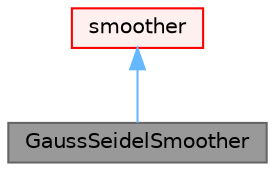 digraph "GaussSeidelSmoother"
{
 // LATEX_PDF_SIZE
  bgcolor="transparent";
  edge [fontname=Helvetica,fontsize=10,labelfontname=Helvetica,labelfontsize=10];
  node [fontname=Helvetica,fontsize=10,shape=box,height=0.2,width=0.4];
  Node1 [id="Node000001",label="GaussSeidelSmoother",height=0.2,width=0.4,color="gray40", fillcolor="grey60", style="filled", fontcolor="black",tooltip="A lduMatrix::smoother for Gauss-Seidel."];
  Node2 -> Node1 [id="edge1_Node000001_Node000002",dir="back",color="steelblue1",style="solid",tooltip=" "];
  Node2 [id="Node000002",label="smoother",height=0.2,width=0.4,color="red", fillcolor="#FFF0F0", style="filled",URL="$classFoam_1_1lduMatrix_1_1smoother.html",tooltip=" "];
}
